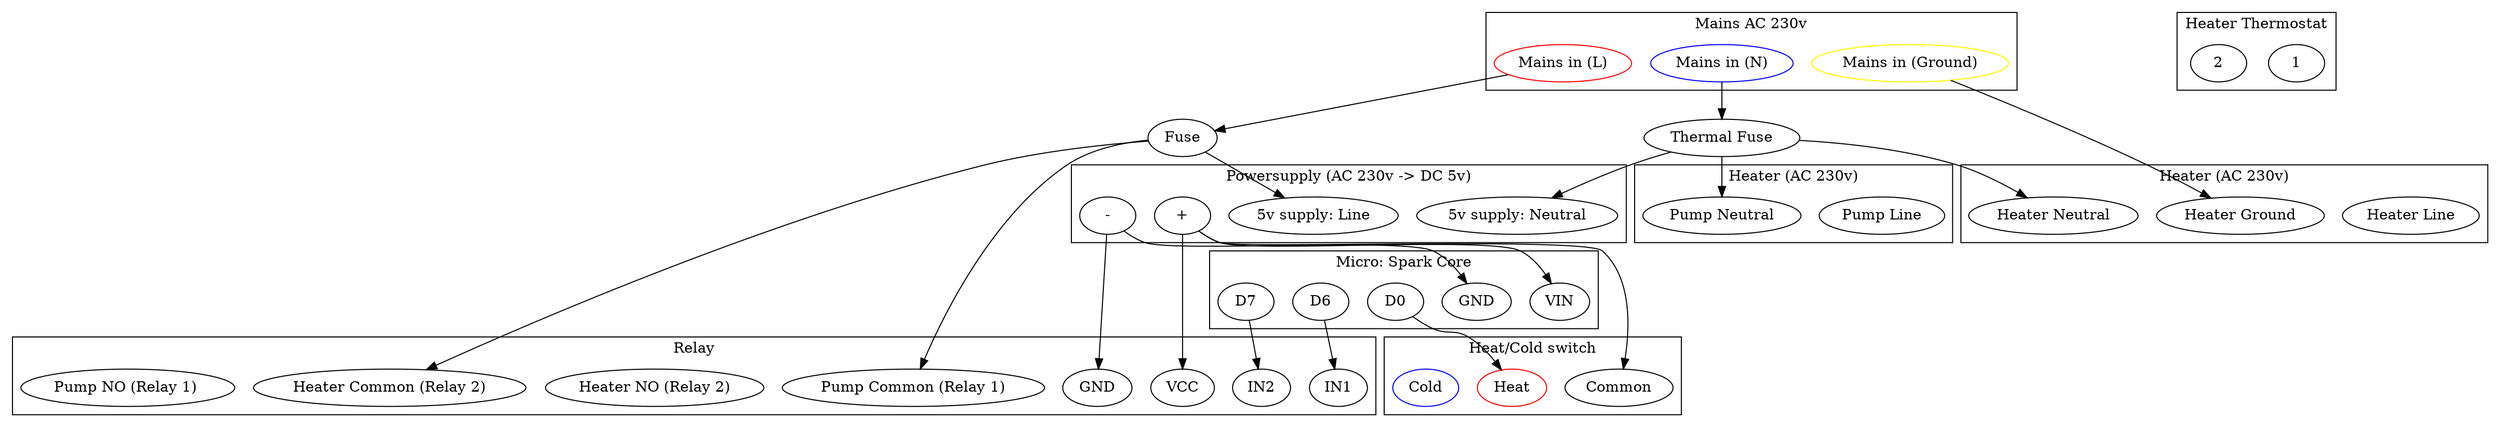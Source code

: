 digraph whynotguide {
    graph [compound=true];

	"Thermal Fuse"
	"Fuse"

	subgraph cluster_mains {
        label = "Mains AC 230v";
        "Mains in (L)" [color=red]
		"Mains in (N)" [color=blue]
		"Mains in (Ground)" [color=yellow]
    }

    subgraph cluster_heater {
    	label = "Heater (AC 230v)";
    	"Heater Line"
    	"Heater Neutral"
    	"Heater Ground"
    }

    subgraph cluster_pump {
    	label = "Heater (AC 230v)";
    	"Pump Line"
    	"Pump Neutral"
    }


    subgraph cluster_thermostat {
    	label = "Heater Thermostat";
    	"1" [color=black]
    	"2" [color=black]
    }

    subgraph cluster_powersupply {
    	label = "Powersupply (AC 230v -> DC 5v)";
    	"5v supply: Neutral"
    	"5v supply: Line"
    	power_plus [label="+"]
    	power_minus [label="-"]
    }

    subgraph cluster_heatswitch {
    	label = "Heat/Cold switch";
    	"Heat" [color=red]
    	"Common" [color=black]
    	"Cold" [color=blue]

    	power_plus -> "Common"
    }
	subgraph cluster_micro {
    	label = "Micro: Spark Core";
    	micro_vin [label="VIN"]
    	micro_gnd [label="GND"]

    	micro_d0 [label="D0"]

    	micro_d6 [label="D6"]
    	micro_d7 [label="D7"]

    	micro_d0 -> "Heat"
    	power_plus -> micro_vin
    	power_minus -> micro_gnd
    }

    subgraph cluster_relay {
    	label = "Relay";
    	relay_vcc [label="VCC"]
    	relay_gnd [label="GND"]
    	relay_in1 [label="IN1"]
    	relay_in2 [label="IN2"]
    	"Heater Common (Relay 2)"
    	"Heater NO (Relay 2)"
    	"Pump Common (Relay 1)"
    	"Pump NO (Relay 1) "

    	power_plus -> relay_vcc
    	power_minus -> relay_gnd

    	micro_d6 -> relay_in1
    	micro_d7 -> relay_in2
    }



    # AC 230v connections
	"Mains in (N)" -> "Thermal Fuse"
	"Mains in (L)" -> "Fuse"
	"Mains in (Ground)" -> "Heater Ground"

	"Thermal Fuse" -> "Heater Neutral"
	"Thermal Fuse" -> "Pump Neutral"
	"Thermal Fuse" -> "5v supply: Neutral"

	"Fuse" -> "5v supply: Line"
	"Fuse" -> "Heater Common (Relay 2)"
	"Fuse" -> "Pump Common (Relay 1)"

}

